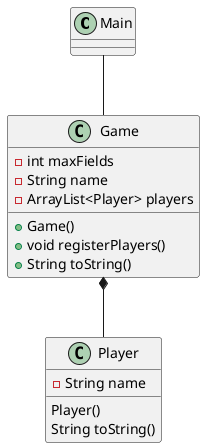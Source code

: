 @startuml
'https://plantuml.com/class-diagram

class Main {

 }

 class Game {
    -int maxFields
    -String name
    -ArrayList<Player> players
    +Game()
    +void registerPlayers()
    +String toString()

 }
 class Player {
  -String name
  Player()
  String toString()
 }

 Game *-- Player
Main -- Game

@enduml